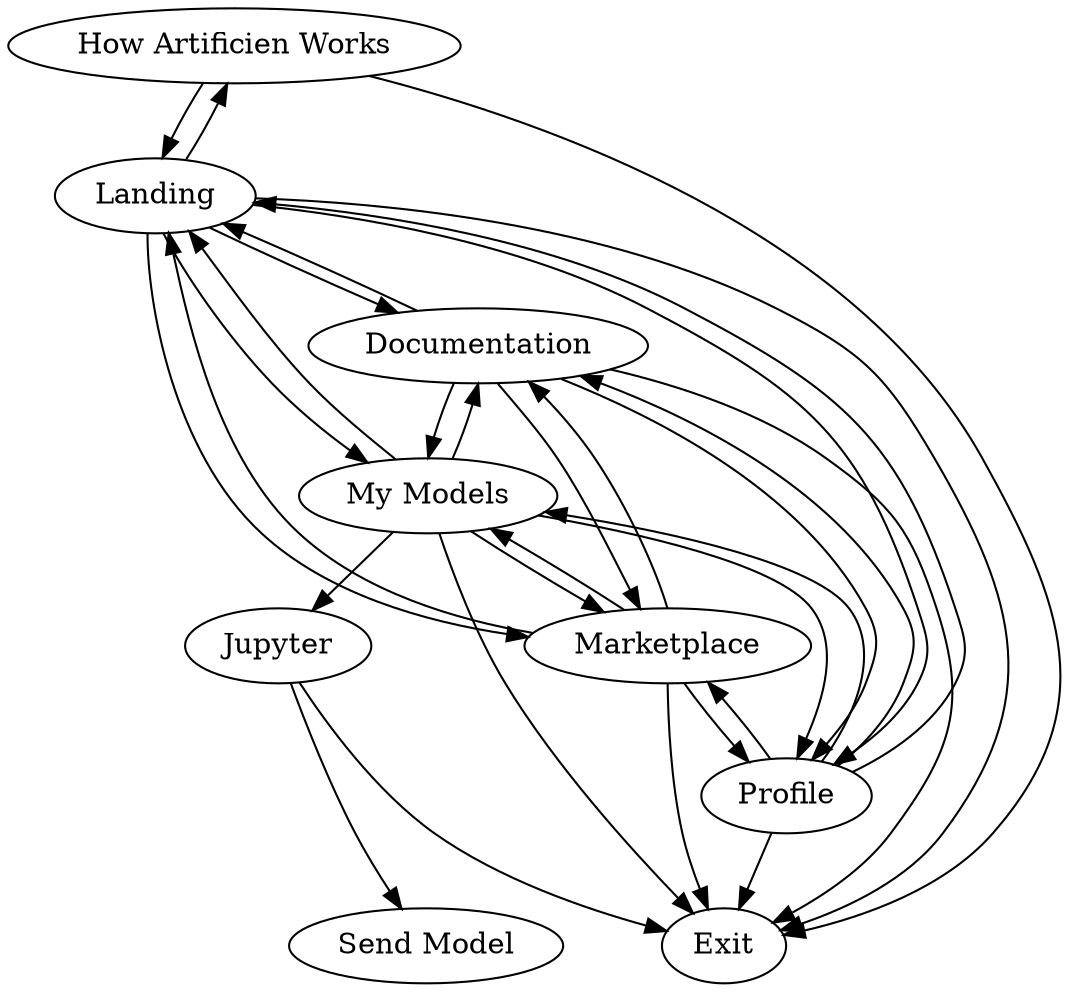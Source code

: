 digraph  {
"How Artificien Works" [weight=4];
Landing [weight=2];
Exit [weight=0];
Marketplace [weight=7];
Profile [weight=4];
"My Models" [weight=4];
Documentation [weight=15];
Jupyter [weight=30];
"Send Model" [weight=0];
"How Artificien Works" -> Landing  [key="0.4", weight="0.4"];
"How Artificien Works" -> Exit  [key="0.6", weight="0.6"];
Landing -> "How Artificien Works"  [key="0.4", weight="0.4"];
Landing -> Marketplace  [key="0.1", weight="0.1"];
Landing -> Profile  [key="0.1", weight="0.1"];
Landing -> "My Models"  [key="0.1", weight="0.1"];
Landing -> Documentation  [key="0.1", weight="0.1"];
Landing -> Exit  [key="0.2", weight="0.2"];
Marketplace -> Landing  [key="0.1", weight="0.1"];
Marketplace -> "My Models"  [key="0.2", weight="0.2"];
Marketplace -> Profile  [key="0.2", weight="0.2"];
Marketplace -> Documentation  [key="0.1", weight="0.1"];
Marketplace -> Exit  [key="0.3", weight="0.3"];
Profile -> Marketplace  [key="0.2", weight="0.2"];
Profile -> Landing  [key="0.1", weight="0.1"];
Profile -> "My Models"  [key="0.3", weight="0.3"];
Profile -> Documentation  [key="0.2", weight="0.2"];
Profile -> Exit  [key="0.2", weight="0.2"];
"My Models" -> Documentation  [key="0.1", weight="0.1"];
"My Models" -> Profile  [key="0.1", weight="0.1"];
"My Models" -> Marketplace  [key="0.1", weight="0.1"];
"My Models" -> Landing  [key="0.1", weight="0.1"];
"My Models" -> Exit  [key="0.1", weight="0.1"];
"My Models" -> Jupyter  [key="0.5", weight="0.5"];
Documentation -> Profile  [key="0.2", weight="0.2"];
Documentation -> Marketplace  [key="0.2", weight="0.2"];
Documentation -> Landing  [key="0.1", weight="0.1"];
Documentation -> Exit  [key="0.1", weight="0.1"];
Documentation -> "My Models"  [key="0.4", weight="0.4"];
Jupyter -> Exit  [key="0.5", weight="0.5"];
Jupyter -> "Send Model"  [key="0.5", weight="0.5"];
}
